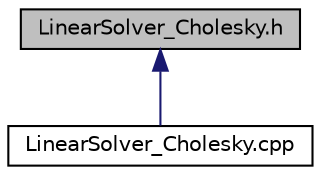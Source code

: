 digraph "LinearSolver_Cholesky.h"
{
  edge [fontname="Helvetica",fontsize="10",labelfontname="Helvetica",labelfontsize="10"];
  node [fontname="Helvetica",fontsize="10",shape=record];
  Node1 [label="LinearSolver_Cholesky.h",height=0.2,width=0.4,color="black", fillcolor="grey75", style="filled", fontcolor="black"];
  Node1 -> Node2 [dir="back",color="midnightblue",fontsize="10",style="solid",fontname="Helvetica"];
  Node2 [label="LinearSolver_Cholesky.cpp",height=0.2,width=0.4,color="black", fillcolor="white", style="filled",URL="$LinearSolver__Cholesky_8cpp.html"];
}
